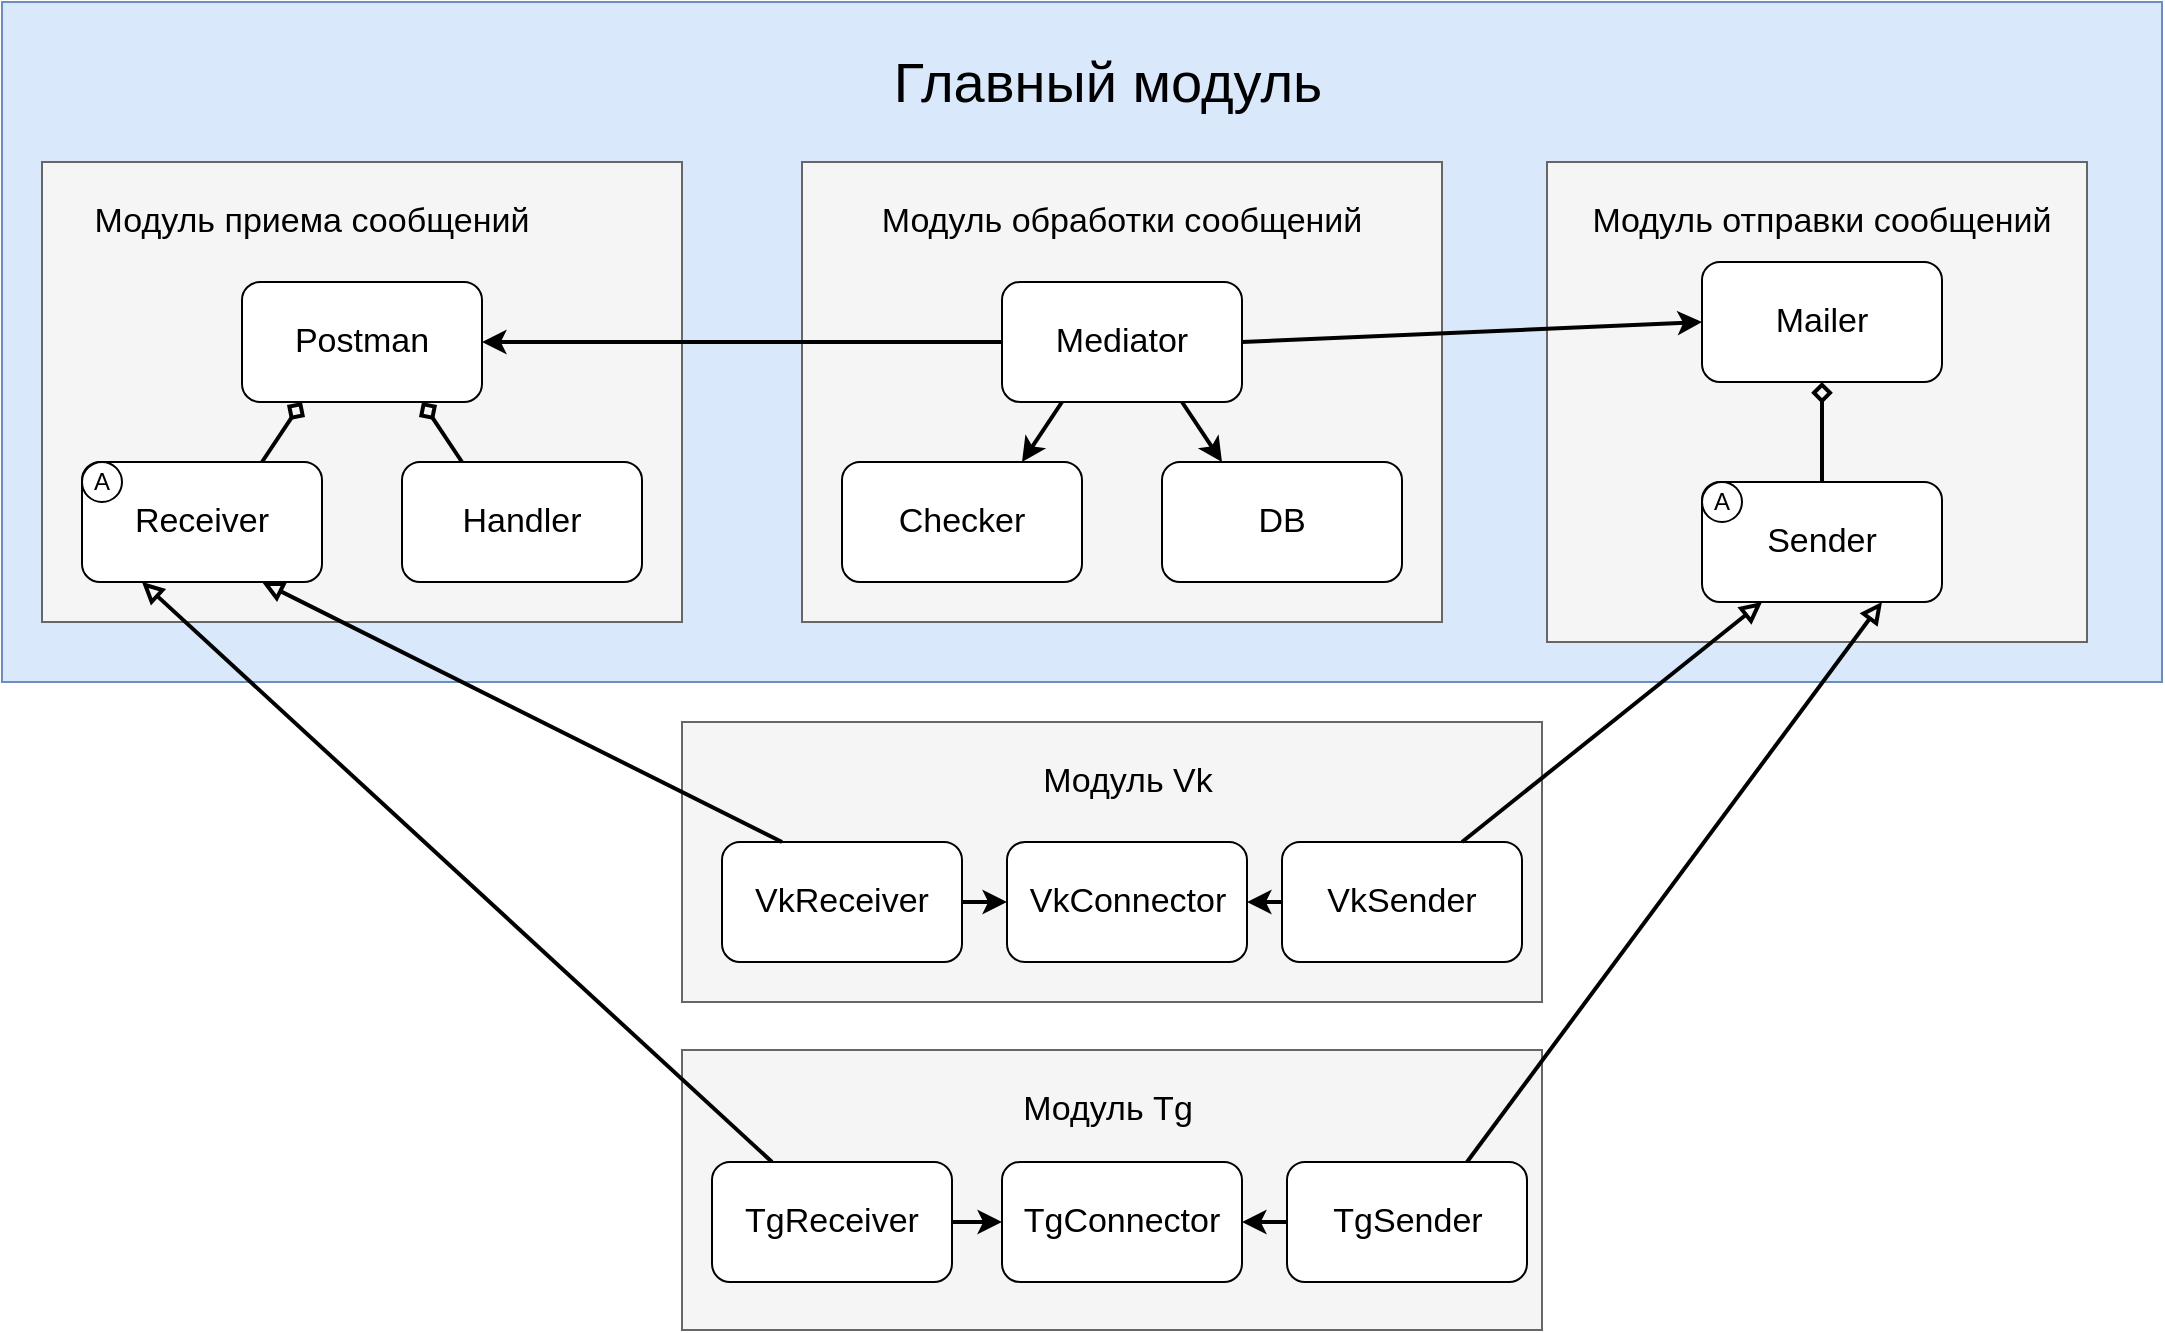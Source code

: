 <mxfile version="13.7.9" type="device"><diagram id="zR8LsAohma5FkgUZgaf4" name="Страница 1"><mxGraphModel dx="2500" dy="967" grid="1" gridSize="10" guides="1" tooltips="1" connect="1" arrows="1" fold="1" page="1" pageScale="1" pageWidth="827" pageHeight="1169" math="0" shadow="0"><root><mxCell id="0"/><mxCell id="1" parent="0"/><mxCell id="UkAgymvqaNhQs4rbvSOP-57" value="" style="rounded=0;whiteSpace=wrap;html=1;fontSize=14;fillColor=#dae8fc;strokeColor=#6c8ebf;" vertex="1" parent="1"><mxGeometry x="-100" y="20" width="1080" height="340" as="geometry"/></mxCell><mxCell id="UkAgymvqaNhQs4rbvSOP-49" value="" style="rounded=0;whiteSpace=wrap;html=1;fillColor=#f5f5f5;strokeColor=#666666;fontColor=#333333;" vertex="1" parent="1"><mxGeometry x="240" y="544" width="430" height="140" as="geometry"/></mxCell><mxCell id="UkAgymvqaNhQs4rbvSOP-50" value="Модуль Tg" style="text;html=1;strokeColor=none;fillColor=none;align=center;verticalAlign=middle;whiteSpace=wrap;rounded=0;fontSize=17;" vertex="1" parent="1"><mxGeometry x="312.5" y="564" width="280" height="20" as="geometry"/></mxCell><mxCell id="UkAgymvqaNhQs4rbvSOP-46" value="" style="rounded=0;whiteSpace=wrap;html=1;fillColor=#f5f5f5;strokeColor=#666666;fontColor=#333333;" vertex="1" parent="1"><mxGeometry x="240" y="380" width="430" height="140" as="geometry"/></mxCell><mxCell id="UkAgymvqaNhQs4rbvSOP-47" value="Модуль Vk" style="text;html=1;strokeColor=none;fillColor=none;align=center;verticalAlign=middle;whiteSpace=wrap;rounded=0;fontSize=17;" vertex="1" parent="1"><mxGeometry x="322.5" y="400" width="280" height="20" as="geometry"/></mxCell><mxCell id="UkAgymvqaNhQs4rbvSOP-18" value="" style="rounded=0;whiteSpace=wrap;html=1;fillColor=#f5f5f5;strokeColor=#666666;fontColor=#333333;" vertex="1" parent="1"><mxGeometry x="672.5" y="100" width="270" height="240" as="geometry"/></mxCell><mxCell id="UkAgymvqaNhQs4rbvSOP-19" value="Модуль отправки сообщений" style="text;html=1;strokeColor=none;fillColor=none;align=center;verticalAlign=middle;whiteSpace=wrap;rounded=0;fontSize=17;" vertex="1" parent="1"><mxGeometry x="670" y="120" width="280" height="20" as="geometry"/></mxCell><mxCell id="UkAgymvqaNhQs4rbvSOP-16" value="" style="rounded=0;whiteSpace=wrap;html=1;fillColor=#f5f5f5;strokeColor=#666666;fontColor=#333333;" vertex="1" parent="1"><mxGeometry x="-80" y="100" width="320" height="230" as="geometry"/></mxCell><mxCell id="UkAgymvqaNhQs4rbvSOP-17" value="Модуль приема сообщений" style="text;html=1;strokeColor=none;fillColor=none;align=center;verticalAlign=middle;whiteSpace=wrap;rounded=0;fontSize=17;" vertex="1" parent="1"><mxGeometry x="-85" y="120" width="280" height="20" as="geometry"/></mxCell><mxCell id="UkAgymvqaNhQs4rbvSOP-14" value="" style="rounded=0;whiteSpace=wrap;html=1;fillColor=#f5f5f5;strokeColor=#666666;fontColor=#333333;" vertex="1" parent="1"><mxGeometry x="300" y="100" width="320" height="230" as="geometry"/></mxCell><mxCell id="UkAgymvqaNhQs4rbvSOP-5" value="Mediator" style="rounded=1;whiteSpace=wrap;html=1;fontSize=17;" vertex="1" parent="1"><mxGeometry x="400" y="160" width="120" height="60" as="geometry"/></mxCell><mxCell id="UkAgymvqaNhQs4rbvSOP-6" value="Postman" style="rounded=1;whiteSpace=wrap;html=1;fontSize=17;" vertex="1" parent="1"><mxGeometry x="20" y="160" width="120" height="60" as="geometry"/></mxCell><mxCell id="UkAgymvqaNhQs4rbvSOP-8" value="Handler" style="rounded=1;whiteSpace=wrap;html=1;fontSize=17;" vertex="1" parent="1"><mxGeometry x="100" y="250" width="120" height="60" as="geometry"/></mxCell><mxCell id="UkAgymvqaNhQs4rbvSOP-9" value="DB" style="rounded=1;whiteSpace=wrap;html=1;fontSize=17;" vertex="1" parent="1"><mxGeometry x="480" y="250" width="120" height="60" as="geometry"/></mxCell><mxCell id="UkAgymvqaNhQs4rbvSOP-10" value="Checker" style="rounded=1;whiteSpace=wrap;html=1;fontSize=17;" vertex="1" parent="1"><mxGeometry x="320" y="250" width="120" height="60" as="geometry"/></mxCell><mxCell id="UkAgymvqaNhQs4rbvSOP-11" value="Mailer" style="rounded=1;whiteSpace=wrap;html=1;fontSize=17;" vertex="1" parent="1"><mxGeometry x="750" y="150" width="120" height="60" as="geometry"/></mxCell><mxCell id="UkAgymvqaNhQs4rbvSOP-15" value="Модуль обработки сообщений" style="text;html=1;strokeColor=none;fillColor=none;align=center;verticalAlign=middle;whiteSpace=wrap;rounded=0;fontSize=17;" vertex="1" parent="1"><mxGeometry x="320" y="120" width="280" height="20" as="geometry"/></mxCell><mxCell id="UkAgymvqaNhQs4rbvSOP-24" value="" style="endArrow=block;html=1;fontSize=17;endFill=0;entryX=0.25;entryY=1;entryDx=0;entryDy=0;exitX=0.25;exitY=0;exitDx=0;exitDy=0;strokeWidth=2;" edge="1" parent="1" source="UkAgymvqaNhQs4rbvSOP-30" target="UkAgymvqaNhQs4rbvSOP-7"><mxGeometry width="50" height="50" relative="1" as="geometry"><mxPoint x="-270" y="350" as="sourcePoint"/><mxPoint x="220" y="40" as="targetPoint"/></mxGeometry></mxCell><mxCell id="UkAgymvqaNhQs4rbvSOP-28" value="" style="endArrow=block;html=1;fontSize=17;endFill=0;exitX=0.75;exitY=0;exitDx=0;exitDy=0;strokeWidth=2;entryX=0.75;entryY=1;entryDx=0;entryDy=0;" edge="1" parent="1" source="UkAgymvqaNhQs4rbvSOP-29" target="UkAgymvqaNhQs4rbvSOP-12"><mxGeometry width="50" height="50" relative="1" as="geometry"><mxPoint x="443.5" y="410" as="sourcePoint"/><mxPoint x="910" y="390" as="targetPoint"/></mxGeometry></mxCell><mxCell id="UkAgymvqaNhQs4rbvSOP-29" value="TgSender" style="rounded=1;whiteSpace=wrap;html=1;fontSize=17;" vertex="1" parent="1"><mxGeometry x="542.5" y="600" width="120" height="60" as="geometry"/></mxCell><mxCell id="UkAgymvqaNhQs4rbvSOP-30" value="TgReceiver" style="rounded=1;whiteSpace=wrap;html=1;fontSize=17;" vertex="1" parent="1"><mxGeometry x="255" y="600" width="120" height="60" as="geometry"/></mxCell><mxCell id="UkAgymvqaNhQs4rbvSOP-31" value="VkReceiver" style="rounded=1;whiteSpace=wrap;html=1;fontSize=17;" vertex="1" parent="1"><mxGeometry x="260" y="440" width="120" height="60" as="geometry"/></mxCell><mxCell id="UkAgymvqaNhQs4rbvSOP-32" value="" style="endArrow=block;html=1;fontSize=17;endFill=0;entryX=0.75;entryY=1;entryDx=0;entryDy=0;exitX=0.25;exitY=0;exitDx=0;exitDy=0;strokeWidth=2;" edge="1" parent="1" source="UkAgymvqaNhQs4rbvSOP-31" target="UkAgymvqaNhQs4rbvSOP-7"><mxGeometry width="50" height="50" relative="1" as="geometry"><mxPoint x="-50" y="500" as="sourcePoint"/><mxPoint x="-30" y="380" as="targetPoint"/></mxGeometry></mxCell><mxCell id="UkAgymvqaNhQs4rbvSOP-34" value="" style="endArrow=diamond;html=1;fontSize=17;endFill=0;entryX=0.25;entryY=1;entryDx=0;entryDy=0;exitX=0.75;exitY=0;exitDx=0;exitDy=0;strokeWidth=2;" edge="1" parent="1" source="UkAgymvqaNhQs4rbvSOP-7" target="UkAgymvqaNhQs4rbvSOP-6"><mxGeometry width="50" height="50" relative="1" as="geometry"><mxPoint x="380" y="250" as="sourcePoint"/><mxPoint x="430" y="200" as="targetPoint"/></mxGeometry></mxCell><mxCell id="UkAgymvqaNhQs4rbvSOP-35" value="" style="endArrow=diamond;html=1;fontSize=17;endFill=0;entryX=0.75;entryY=1;entryDx=0;entryDy=0;exitX=0.25;exitY=0;exitDx=0;exitDy=0;strokeWidth=2;" edge="1" parent="1" source="UkAgymvqaNhQs4rbvSOP-8" target="UkAgymvqaNhQs4rbvSOP-6"><mxGeometry width="50" height="50" relative="1" as="geometry"><mxPoint y="300" as="sourcePoint"/><mxPoint x="60" y="230" as="targetPoint"/></mxGeometry></mxCell><mxCell id="UkAgymvqaNhQs4rbvSOP-36" value="" style="group;fontSize=17;" vertex="1" connectable="0" parent="1"><mxGeometry x="-60" y="250" width="120" height="60" as="geometry"/></mxCell><mxCell id="UkAgymvqaNhQs4rbvSOP-7" value="Receiver" style="rounded=1;whiteSpace=wrap;html=1;fontSize=17;" vertex="1" parent="UkAgymvqaNhQs4rbvSOP-36"><mxGeometry width="120" height="60" as="geometry"/></mxCell><mxCell id="UkAgymvqaNhQs4rbvSOP-13" value="A" style="ellipse;whiteSpace=wrap;html=1;aspect=fixed;" vertex="1" parent="UkAgymvqaNhQs4rbvSOP-36"><mxGeometry width="20" height="20" as="geometry"/></mxCell><mxCell id="UkAgymvqaNhQs4rbvSOP-37" value="" style="group;fontSize=14;" vertex="1" connectable="0" parent="1"><mxGeometry x="750" y="260" width="120" height="60" as="geometry"/></mxCell><mxCell id="UkAgymvqaNhQs4rbvSOP-12" value="&lt;font style=&quot;font-size: 17px&quot;&gt;Sender&lt;/font&gt;" style="rounded=1;whiteSpace=wrap;html=1;" vertex="1" parent="UkAgymvqaNhQs4rbvSOP-37"><mxGeometry width="120" height="60" as="geometry"/></mxCell><mxCell id="UkAgymvqaNhQs4rbvSOP-26" value="A" style="ellipse;whiteSpace=wrap;html=1;aspect=fixed;" vertex="1" parent="UkAgymvqaNhQs4rbvSOP-37"><mxGeometry width="20" height="20" as="geometry"/></mxCell><mxCell id="UkAgymvqaNhQs4rbvSOP-38" value="" style="endArrow=diamond;html=1;fontSize=17;endFill=0;entryX=0.5;entryY=1;entryDx=0;entryDy=0;exitX=0.5;exitY=0;exitDx=0;exitDy=0;strokeWidth=2;" edge="1" parent="1" source="UkAgymvqaNhQs4rbvSOP-12" target="UkAgymvqaNhQs4rbvSOP-11"><mxGeometry width="50" height="50" relative="1" as="geometry"><mxPoint x="-97.5" y="320" as="sourcePoint"/><mxPoint x="-77.5" y="290" as="targetPoint"/></mxGeometry></mxCell><mxCell id="UkAgymvqaNhQs4rbvSOP-39" value="VkSender" style="rounded=1;whiteSpace=wrap;html=1;fontSize=17;" vertex="1" parent="1"><mxGeometry x="540" y="440" width="120" height="60" as="geometry"/></mxCell><mxCell id="UkAgymvqaNhQs4rbvSOP-40" value="" style="endArrow=block;html=1;fontSize=17;endFill=0;entryX=0.25;entryY=1;entryDx=0;entryDy=0;exitX=0.75;exitY=0;exitDx=0;exitDy=0;strokeWidth=2;" edge="1" parent="1" source="UkAgymvqaNhQs4rbvSOP-39" target="UkAgymvqaNhQs4rbvSOP-12"><mxGeometry width="50" height="50" relative="1" as="geometry"><mxPoint x="810" y="395" as="sourcePoint"/><mxPoint x="807.5" y="350" as="targetPoint"/></mxGeometry></mxCell><mxCell id="UkAgymvqaNhQs4rbvSOP-41" value="" style="endArrow=classic;html=1;fontSize=17;entryX=0.75;entryY=0;entryDx=0;entryDy=0;exitX=0.25;exitY=1;exitDx=0;exitDy=0;strokeWidth=2;" edge="1" parent="1" source="UkAgymvqaNhQs4rbvSOP-5" target="UkAgymvqaNhQs4rbvSOP-10"><mxGeometry width="50" height="50" relative="1" as="geometry"><mxPoint x="220" y="340" as="sourcePoint"/><mxPoint x="270" y="290" as="targetPoint"/></mxGeometry></mxCell><mxCell id="UkAgymvqaNhQs4rbvSOP-42" value="" style="endArrow=classic;html=1;fontSize=17;entryX=0.25;entryY=0;entryDx=0;entryDy=0;exitX=0.75;exitY=1;exitDx=0;exitDy=0;strokeWidth=2;" edge="1" parent="1" source="UkAgymvqaNhQs4rbvSOP-5" target="UkAgymvqaNhQs4rbvSOP-9"><mxGeometry width="50" height="50" relative="1" as="geometry"><mxPoint x="440" y="230" as="sourcePoint"/><mxPoint x="420" y="310" as="targetPoint"/></mxGeometry></mxCell><mxCell id="UkAgymvqaNhQs4rbvSOP-43" value="" style="endArrow=classic;html=1;strokeWidth=2;fontSize=17;exitX=0;exitY=0.5;exitDx=0;exitDy=0;entryX=1;entryY=0.5;entryDx=0;entryDy=0;" edge="1" parent="1" source="UkAgymvqaNhQs4rbvSOP-5" target="UkAgymvqaNhQs4rbvSOP-6"><mxGeometry width="50" height="50" relative="1" as="geometry"><mxPoint x="220" y="580" as="sourcePoint"/><mxPoint x="270" y="530" as="targetPoint"/></mxGeometry></mxCell><mxCell id="UkAgymvqaNhQs4rbvSOP-44" value="" style="endArrow=classic;html=1;strokeWidth=2;fontSize=17;exitX=1;exitY=0.5;exitDx=0;exitDy=0;entryX=0;entryY=0.5;entryDx=0;entryDy=0;" edge="1" parent="1" source="UkAgymvqaNhQs4rbvSOP-5" target="UkAgymvqaNhQs4rbvSOP-11"><mxGeometry width="50" height="50" relative="1" as="geometry"><mxPoint x="410" y="200" as="sourcePoint"/><mxPoint x="100" y="220" as="targetPoint"/></mxGeometry></mxCell><mxCell id="UkAgymvqaNhQs4rbvSOP-51" value="VkConnector" style="rounded=1;whiteSpace=wrap;html=1;fontSize=17;" vertex="1" parent="1"><mxGeometry x="402.5" y="440" width="120" height="60" as="geometry"/></mxCell><mxCell id="UkAgymvqaNhQs4rbvSOP-52" value="TgConnector" style="rounded=1;whiteSpace=wrap;html=1;fontSize=17;" vertex="1" parent="1"><mxGeometry x="400" y="600" width="120" height="60" as="geometry"/></mxCell><mxCell id="UkAgymvqaNhQs4rbvSOP-53" value="" style="endArrow=classic;html=1;strokeWidth=2;fontSize=17;exitX=0;exitY=0.5;exitDx=0;exitDy=0;entryX=1;entryY=0.5;entryDx=0;entryDy=0;" edge="1" parent="1" source="UkAgymvqaNhQs4rbvSOP-39" target="UkAgymvqaNhQs4rbvSOP-51"><mxGeometry width="50" height="50" relative="1" as="geometry"><mxPoint x="800" y="590" as="sourcePoint"/><mxPoint x="1087.5" y="600" as="targetPoint"/></mxGeometry></mxCell><mxCell id="UkAgymvqaNhQs4rbvSOP-54" value="" style="endArrow=classic;html=1;strokeWidth=2;fontSize=17;exitX=0;exitY=0.5;exitDx=0;exitDy=0;entryX=1;entryY=0.5;entryDx=0;entryDy=0;" edge="1" parent="1" source="UkAgymvqaNhQs4rbvSOP-29" target="UkAgymvqaNhQs4rbvSOP-52"><mxGeometry width="50" height="50" relative="1" as="geometry"><mxPoint x="550" y="480" as="sourcePoint"/><mxPoint x="532.5" y="480" as="targetPoint"/></mxGeometry></mxCell><mxCell id="UkAgymvqaNhQs4rbvSOP-55" value="" style="endArrow=classic;html=1;strokeWidth=2;fontSize=17;exitX=1;exitY=0.5;exitDx=0;exitDy=0;" edge="1" parent="1" source="UkAgymvqaNhQs4rbvSOP-30" target="UkAgymvqaNhQs4rbvSOP-52"><mxGeometry width="50" height="50" relative="1" as="geometry"><mxPoint x="540" y="640" as="sourcePoint"/><mxPoint x="400" y="630" as="targetPoint"/></mxGeometry></mxCell><mxCell id="UkAgymvqaNhQs4rbvSOP-56" value="" style="endArrow=classic;html=1;strokeWidth=2;fontSize=17;exitX=1;exitY=0.5;exitDx=0;exitDy=0;entryX=0;entryY=0.5;entryDx=0;entryDy=0;" edge="1" parent="1" source="UkAgymvqaNhQs4rbvSOP-31" target="UkAgymvqaNhQs4rbvSOP-51"><mxGeometry width="50" height="50" relative="1" as="geometry"><mxPoint x="390" y="640" as="sourcePoint"/><mxPoint x="410" y="640" as="targetPoint"/></mxGeometry></mxCell><mxCell id="UkAgymvqaNhQs4rbvSOP-58" value="Главный модуль" style="text;html=1;strokeColor=none;fillColor=none;align=center;verticalAlign=middle;whiteSpace=wrap;rounded=0;fontSize=28;" vertex="1" parent="1"><mxGeometry x="312.5" y="50" width="280" height="20" as="geometry"/></mxCell></root></mxGraphModel></diagram></mxfile>